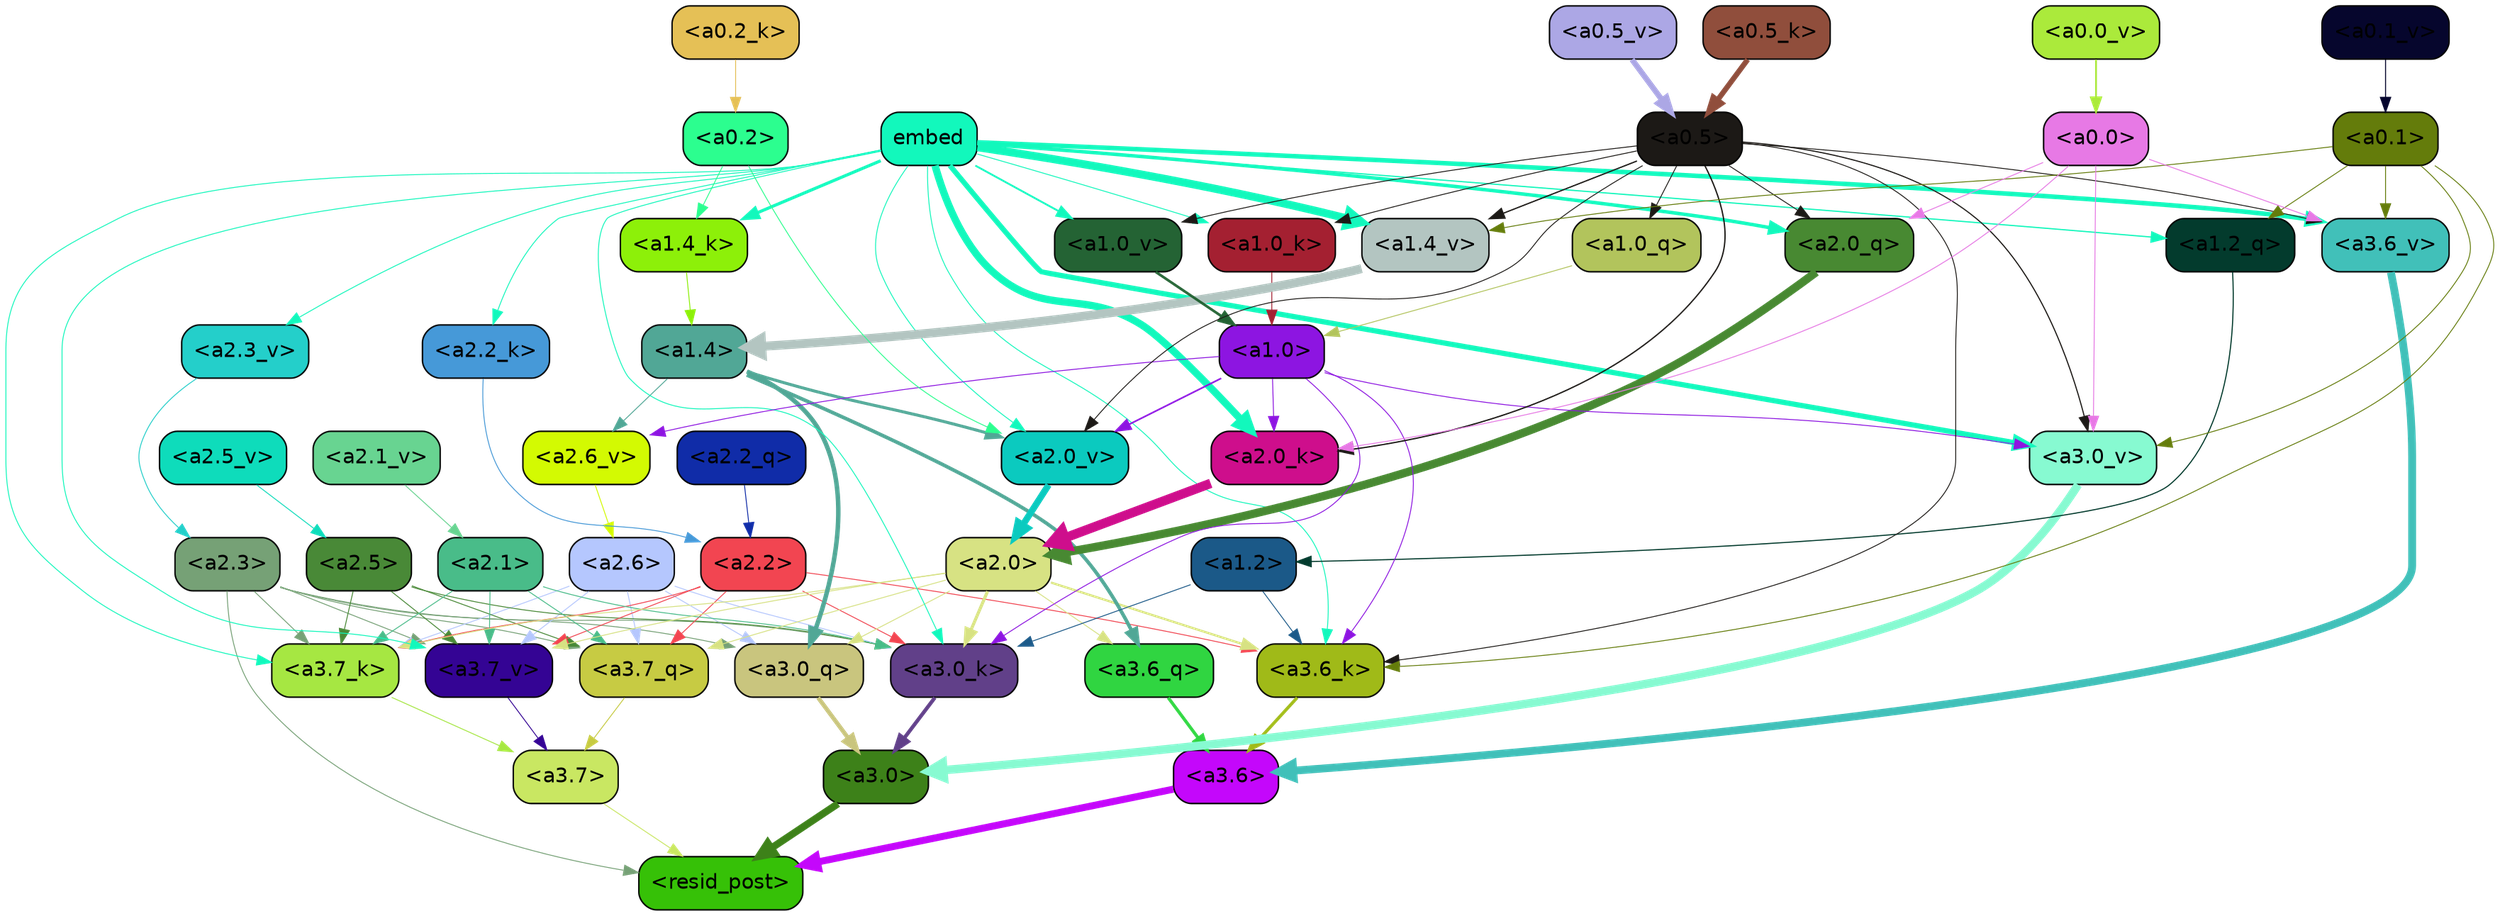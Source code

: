 strict digraph "" {
	graph [bgcolor=transparent,
		layout=dot,
		overlap=false,
		splines=true
	];
	"<a3.7>"	[color=black,
		fillcolor="#c9e762",
		fontname=Helvetica,
		shape=box,
		style="filled, rounded"];
	"<resid_post>"	[color=black,
		fillcolor="#36c107",
		fontname=Helvetica,
		shape=box,
		style="filled, rounded"];
	"<a3.7>" -> "<resid_post>"	[color="#c9e762",
		penwidth=0.6];
	"<a3.6>"	[color=black,
		fillcolor="#c407fb",
		fontname=Helvetica,
		shape=box,
		style="filled, rounded"];
	"<a3.6>" -> "<resid_post>"	[color="#c407fb",
		penwidth=4.7534414529800415];
	"<a3.0>"	[color=black,
		fillcolor="#3d8119",
		fontname=Helvetica,
		shape=box,
		style="filled, rounded"];
	"<a3.0>" -> "<resid_post>"	[color="#3d8119",
		penwidth=4.898576855659485];
	"<a2.3>"	[color=black,
		fillcolor="#76a176",
		fontname=Helvetica,
		shape=box,
		style="filled, rounded"];
	"<a2.3>" -> "<resid_post>"	[color="#76a176",
		penwidth=0.6];
	"<a3.7_q>"	[color=black,
		fillcolor="#c7cb43",
		fontname=Helvetica,
		shape=box,
		style="filled, rounded"];
	"<a2.3>" -> "<a3.7_q>"	[color="#76a176",
		penwidth=0.6];
	"<a3.0_q>"	[color=black,
		fillcolor="#c9c57e",
		fontname=Helvetica,
		shape=box,
		style="filled, rounded"];
	"<a2.3>" -> "<a3.0_q>"	[color="#76a176",
		penwidth=0.6];
	"<a3.7_k>"	[color=black,
		fillcolor="#a6e742",
		fontname=Helvetica,
		shape=box,
		style="filled, rounded"];
	"<a2.3>" -> "<a3.7_k>"	[color="#76a176",
		penwidth=0.6];
	"<a3.0_k>"	[color=black,
		fillcolor="#614089",
		fontname=Helvetica,
		shape=box,
		style="filled, rounded"];
	"<a2.3>" -> "<a3.0_k>"	[color="#76a176",
		penwidth=0.6];
	"<a3.7_v>"	[color=black,
		fillcolor="#340494",
		fontname=Helvetica,
		shape=box,
		style="filled, rounded"];
	"<a2.3>" -> "<a3.7_v>"	[color="#76a176",
		penwidth=0.6];
	"<a3.7_q>" -> "<a3.7>"	[color="#c7cb43",
		penwidth=0.6];
	"<a3.6_q>"	[color=black,
		fillcolor="#30d541",
		fontname=Helvetica,
		shape=box,
		style="filled, rounded"];
	"<a3.6_q>" -> "<a3.6>"	[color="#30d541",
		penwidth=2.160832464694977];
	"<a3.0_q>" -> "<a3.0>"	[color="#c9c57e",
		penwidth=2.870753765106201];
	"<a3.7_k>" -> "<a3.7>"	[color="#a6e742",
		penwidth=0.6];
	"<a3.6_k>"	[color=black,
		fillcolor="#a0ba18",
		fontname=Helvetica,
		shape=box,
		style="filled, rounded"];
	"<a3.6_k>" -> "<a3.6>"	[color="#a0ba18",
		penwidth=2.13908451795578];
	"<a3.0_k>" -> "<a3.0>"	[color="#614089",
		penwidth=2.520303964614868];
	"<a3.7_v>" -> "<a3.7>"	[color="#340494",
		penwidth=0.6];
	"<a3.6_v>"	[color=black,
		fillcolor="#41c0b9",
		fontname=Helvetica,
		shape=box,
		style="filled, rounded"];
	"<a3.6_v>" -> "<a3.6>"	[color="#41c0b9",
		penwidth=5.297133803367615];
	"<a3.0_v>"	[color=black,
		fillcolor="#87fad1",
		fontname=Helvetica,
		shape=box,
		style="filled, rounded"];
	"<a3.0_v>" -> "<a3.0>"	[color="#87fad1",
		penwidth=5.680712580680847];
	"<a2.6>"	[color=black,
		fillcolor="#b5c7fe",
		fontname=Helvetica,
		shape=box,
		style="filled, rounded"];
	"<a2.6>" -> "<a3.7_q>"	[color="#b5c7fe",
		penwidth=0.6];
	"<a2.6>" -> "<a3.0_q>"	[color="#b5c7fe",
		penwidth=0.6];
	"<a2.6>" -> "<a3.7_k>"	[color="#b5c7fe",
		penwidth=0.6];
	"<a2.6>" -> "<a3.0_k>"	[color="#b5c7fe",
		penwidth=0.6];
	"<a2.6>" -> "<a3.7_v>"	[color="#b5c7fe",
		penwidth=0.6];
	"<a2.5>"	[color=black,
		fillcolor="#498937",
		fontname=Helvetica,
		shape=box,
		style="filled, rounded"];
	"<a2.5>" -> "<a3.7_q>"	[color="#498937",
		penwidth=0.6];
	"<a2.5>" -> "<a3.7_k>"	[color="#498937",
		penwidth=0.6];
	"<a2.5>" -> "<a3.0_k>"	[color="#498937",
		penwidth=0.6];
	"<a2.5>" -> "<a3.7_v>"	[color="#498937",
		penwidth=0.6];
	"<a2.2>"	[color=black,
		fillcolor="#f24551",
		fontname=Helvetica,
		shape=box,
		style="filled, rounded"];
	"<a2.2>" -> "<a3.7_q>"	[color="#f24551",
		penwidth=0.6];
	"<a2.2>" -> "<a3.7_k>"	[color="#f24551",
		penwidth=0.6];
	"<a2.2>" -> "<a3.6_k>"	[color="#f24551",
		penwidth=0.6];
	"<a2.2>" -> "<a3.0_k>"	[color="#f24551",
		penwidth=0.6];
	"<a2.2>" -> "<a3.7_v>"	[color="#f24551",
		penwidth=0.6];
	"<a2.1>"	[color=black,
		fillcolor="#49bc89",
		fontname=Helvetica,
		shape=box,
		style="filled, rounded"];
	"<a2.1>" -> "<a3.7_q>"	[color="#49bc89",
		penwidth=0.6];
	"<a2.1>" -> "<a3.7_k>"	[color="#49bc89",
		penwidth=0.6];
	"<a2.1>" -> "<a3.0_k>"	[color="#49bc89",
		penwidth=0.6];
	"<a2.1>" -> "<a3.7_v>"	[color="#49bc89",
		penwidth=0.6];
	"<a2.0>"	[color=black,
		fillcolor="#d7e283",
		fontname=Helvetica,
		shape=box,
		style="filled, rounded"];
	"<a2.0>" -> "<a3.7_q>"	[color="#d7e283",
		penwidth=0.6];
	"<a2.0>" -> "<a3.6_q>"	[color="#d7e283",
		penwidth=0.6];
	"<a2.0>" -> "<a3.0_q>"	[color="#d7e283",
		penwidth=0.6];
	"<a2.0>" -> "<a3.7_k>"	[color="#d7e283",
		penwidth=0.6];
	"<a2.0>" -> "<a3.6_k>"	[color="#d7e283",
		penwidth=1.4807794839143753];
	"<a2.0>" -> "<a3.0_k>"	[color="#d7e283",
		penwidth=2.095262974500656];
	"<a2.0>" -> "<a3.7_v>"	[color="#d7e283",
		penwidth=0.6];
	"<a1.4>"	[color=black,
		fillcolor="#51a796",
		fontname=Helvetica,
		shape=box,
		style="filled, rounded"];
	"<a1.4>" -> "<a3.6_q>"	[color="#51a796",
		penwidth=2.425799250602722];
	"<a1.4>" -> "<a3.0_q>"	[color="#51a796",
		penwidth=3.0341034531593323];
	"<a2.6_v>"	[color=black,
		fillcolor="#d3fa02",
		fontname=Helvetica,
		shape=box,
		style="filled, rounded"];
	"<a1.4>" -> "<a2.6_v>"	[color="#51a796",
		penwidth=0.6];
	"<a2.0_v>"	[color=black,
		fillcolor="#0bcabf",
		fontname=Helvetica,
		shape=box,
		style="filled, rounded"];
	"<a1.4>" -> "<a2.0_v>"	[color="#51a796",
		penwidth=2.007302835583687];
	embed	[color=black,
		fillcolor="#12f8bc",
		fontname=Helvetica,
		shape=box,
		style="filled, rounded"];
	embed -> "<a3.7_k>"	[color="#12f8bc",
		penwidth=0.6];
	embed -> "<a3.6_k>"	[color="#12f8bc",
		penwidth=0.6];
	embed -> "<a3.0_k>"	[color="#12f8bc",
		penwidth=0.6];
	embed -> "<a3.7_v>"	[color="#12f8bc",
		penwidth=0.6];
	embed -> "<a3.6_v>"	[color="#12f8bc",
		penwidth=3.067279100418091];
	embed -> "<a3.0_v>"	[color="#12f8bc",
		penwidth=3.5202720761299133];
	"<a2.0_q>"	[color=black,
		fillcolor="#488932",
		fontname=Helvetica,
		shape=box,
		style="filled, rounded"];
	embed -> "<a2.0_q>"	[color="#12f8bc",
		penwidth=2.339468687772751];
	"<a2.2_k>"	[color=black,
		fillcolor="#4699d8",
		fontname=Helvetica,
		shape=box,
		style="filled, rounded"];
	embed -> "<a2.2_k>"	[color="#12f8bc",
		penwidth=0.6];
	"<a2.0_k>"	[color=black,
		fillcolor="#ce0e8c",
		fontname=Helvetica,
		shape=box,
		style="filled, rounded"];
	embed -> "<a2.0_k>"	[color="#12f8bc",
		penwidth=4.9759310483932495];
	"<a2.3_v>"	[color=black,
		fillcolor="#24cfca",
		fontname=Helvetica,
		shape=box,
		style="filled, rounded"];
	embed -> "<a2.3_v>"	[color="#12f8bc",
		penwidth=0.6];
	embed -> "<a2.0_v>"	[color="#12f8bc",
		penwidth=0.6];
	"<a1.2_q>"	[color=black,
		fillcolor="#033b2d",
		fontname=Helvetica,
		shape=box,
		style="filled, rounded"];
	embed -> "<a1.2_q>"	[color="#12f8bc",
		penwidth=0.8262195587158203];
	"<a1.4_k>"	[color=black,
		fillcolor="#8df009",
		fontname=Helvetica,
		shape=box,
		style="filled, rounded"];
	embed -> "<a1.4_k>"	[color="#12f8bc",
		penwidth=2.0715588331222534];
	"<a1.0_k>"	[color=black,
		fillcolor="#a42031",
		fontname=Helvetica,
		shape=box,
		style="filled, rounded"];
	embed -> "<a1.0_k>"	[color="#12f8bc",
		penwidth=0.6];
	"<a1.4_v>"	[color=black,
		fillcolor="#b3c5c1",
		fontname=Helvetica,
		shape=box,
		style="filled, rounded"];
	embed -> "<a1.4_v>"	[color="#12f8bc",
		penwidth=5.3763720989227295];
	"<a1.0_v>"	[color=black,
		fillcolor="#246334",
		fontname=Helvetica,
		shape=box,
		style="filled, rounded"];
	embed -> "<a1.0_v>"	[color="#12f8bc",
		penwidth=1.232791244983673];
	"<a1.2>"	[color=black,
		fillcolor="#1b5988",
		fontname=Helvetica,
		shape=box,
		style="filled, rounded"];
	"<a1.2>" -> "<a3.6_k>"	[color="#1b5988",
		penwidth=0.6];
	"<a1.2>" -> "<a3.0_k>"	[color="#1b5988",
		penwidth=0.6];
	"<a1.0>"	[color=black,
		fillcolor="#8d15e1",
		fontname=Helvetica,
		shape=box,
		style="filled, rounded"];
	"<a1.0>" -> "<a3.6_k>"	[color="#8d15e1",
		penwidth=0.6];
	"<a1.0>" -> "<a3.0_k>"	[color="#8d15e1",
		penwidth=0.6];
	"<a1.0>" -> "<a3.0_v>"	[color="#8d15e1",
		penwidth=0.6];
	"<a1.0>" -> "<a2.0_k>"	[color="#8d15e1",
		penwidth=0.6];
	"<a1.0>" -> "<a2.6_v>"	[color="#8d15e1",
		penwidth=0.6];
	"<a1.0>" -> "<a2.0_v>"	[color="#8d15e1",
		penwidth=1.0943371653556824];
	"<a0.5>"	[color=black,
		fillcolor="#1c1916",
		fontname=Helvetica,
		shape=box,
		style="filled, rounded"];
	"<a0.5>" -> "<a3.6_k>"	[color="#1c1916",
		penwidth=0.6];
	"<a0.5>" -> "<a3.6_v>"	[color="#1c1916",
		penwidth=0.6];
	"<a0.5>" -> "<a3.0_v>"	[color="#1c1916",
		penwidth=0.764040544629097];
	"<a0.5>" -> "<a2.0_q>"	[color="#1c1916",
		penwidth=0.6];
	"<a0.5>" -> "<a2.0_k>"	[color="#1c1916",
		penwidth=0.8956001400947571];
	"<a0.5>" -> "<a2.0_v>"	[color="#1c1916",
		penwidth=0.6];
	"<a1.0_q>"	[color=black,
		fillcolor="#b2c45c",
		fontname=Helvetica,
		shape=box,
		style="filled, rounded"];
	"<a0.5>" -> "<a1.0_q>"	[color="#1c1916",
		penwidth=0.6];
	"<a0.5>" -> "<a1.0_k>"	[color="#1c1916",
		penwidth=0.6];
	"<a0.5>" -> "<a1.4_v>"	[color="#1c1916",
		penwidth=0.8774083852767944];
	"<a0.5>" -> "<a1.0_v>"	[color="#1c1916",
		penwidth=0.6];
	"<a0.1>"	[color=black,
		fillcolor="#647c0b",
		fontname=Helvetica,
		shape=box,
		style="filled, rounded"];
	"<a0.1>" -> "<a3.6_k>"	[color="#647c0b",
		penwidth=0.6];
	"<a0.1>" -> "<a3.6_v>"	[color="#647c0b",
		penwidth=0.6];
	"<a0.1>" -> "<a3.0_v>"	[color="#647c0b",
		penwidth=0.6];
	"<a0.1>" -> "<a1.2_q>"	[color="#647c0b",
		penwidth=0.6];
	"<a0.1>" -> "<a1.4_v>"	[color="#647c0b",
		penwidth=0.6];
	"<a0.0>"	[color=black,
		fillcolor="#e779e5",
		fontname=Helvetica,
		shape=box,
		style="filled, rounded"];
	"<a0.0>" -> "<a3.6_v>"	[color="#e779e5",
		penwidth=0.6];
	"<a0.0>" -> "<a3.0_v>"	[color="#e779e5",
		penwidth=0.6];
	"<a0.0>" -> "<a2.0_q>"	[color="#e779e5",
		penwidth=0.6];
	"<a0.0>" -> "<a2.0_k>"	[color="#e779e5",
		penwidth=0.6];
	"<a2.2_q>"	[color=black,
		fillcolor="#102ca8",
		fontname=Helvetica,
		shape=box,
		style="filled, rounded"];
	"<a2.2_q>" -> "<a2.2>"	[color="#102ca8",
		penwidth=0.6];
	"<a2.0_q>" -> "<a2.0>"	[color="#488932",
		penwidth=5.606565475463867];
	"<a2.2_k>" -> "<a2.2>"	[color="#4699d8",
		penwidth=0.6];
	"<a2.0_k>" -> "<a2.0>"	[color="#ce0e8c",
		penwidth=6.344284534454346];
	"<a2.6_v>" -> "<a2.6>"	[color="#d3fa02",
		penwidth=0.6];
	"<a2.5_v>"	[color=black,
		fillcolor="#0edcbb",
		fontname=Helvetica,
		shape=box,
		style="filled, rounded"];
	"<a2.5_v>" -> "<a2.5>"	[color="#0edcbb",
		penwidth=0.6];
	"<a2.3_v>" -> "<a2.3>"	[color="#24cfca",
		penwidth=0.6];
	"<a2.1_v>"	[color=black,
		fillcolor="#68d491",
		fontname=Helvetica,
		shape=box,
		style="filled, rounded"];
	"<a2.1_v>" -> "<a2.1>"	[color="#68d491",
		penwidth=0.6];
	"<a2.0_v>" -> "<a2.0>"	[color="#0bcabf",
		penwidth=4.422677040100098];
	"<a0.2>"	[color=black,
		fillcolor="#2cfe8f",
		fontname=Helvetica,
		shape=box,
		style="filled, rounded"];
	"<a0.2>" -> "<a2.0_v>"	[color="#2cfe8f",
		penwidth=0.6];
	"<a0.2>" -> "<a1.4_k>"	[color="#2cfe8f",
		penwidth=0.6];
	"<a1.2_q>" -> "<a1.2>"	[color="#033b2d",
		penwidth=0.7570515871047974];
	"<a1.0_q>" -> "<a1.0>"	[color="#b2c45c",
		penwidth=0.6];
	"<a1.4_k>" -> "<a1.4>"	[color="#8df009",
		penwidth=0.6];
	"<a1.0_k>" -> "<a1.0>"	[color="#a42031",
		penwidth=0.6];
	"<a1.4_v>" -> "<a1.4>"	[color="#b3c5c1",
		penwidth=6.0194467306137085];
	"<a1.0_v>" -> "<a1.0>"	[color="#246334",
		penwidth=1.738280937075615];
	"<a0.5_k>"	[color=black,
		fillcolor="#904e3c",
		fontname=Helvetica,
		shape=box,
		style="filled, rounded"];
	"<a0.5_k>" -> "<a0.5>"	[color="#904e3c",
		penwidth=3.607769437134266];
	"<a0.2_k>"	[color=black,
		fillcolor="#e5c056",
		fontname=Helvetica,
		shape=box,
		style="filled, rounded"];
	"<a0.2_k>" -> "<a0.2>"	[color="#e5c056",
		penwidth=0.6];
	"<a0.5_v>"	[color=black,
		fillcolor="#aca7e5",
		fontname=Helvetica,
		shape=box,
		style="filled, rounded"];
	"<a0.5_v>" -> "<a0.5>"	[color="#aca7e5",
		penwidth=3.7962711341679096];
	"<a0.1_v>"	[color=black,
		fillcolor="#06062d",
		fontname=Helvetica,
		shape=box,
		style="filled, rounded"];
	"<a0.1_v>" -> "<a0.1>"	[color="#06062d",
		penwidth=0.6802752017974854];
	"<a0.0_v>"	[color=black,
		fillcolor="#abea3b",
		fontname=Helvetica,
		shape=box,
		style="filled, rounded"];
	"<a0.0_v>" -> "<a0.0>"	[color="#abea3b",
		penwidth=1.1918113231658936];
}
